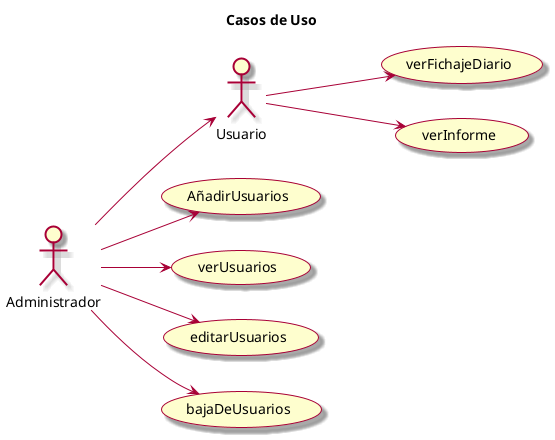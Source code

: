 @startuml Diagrama de CDU

skin rose
left to right direction
title Casos de Uso

Usuario --> (verFichajeDiario)
Usuario --> (verInforme)


Administrador --> (Usuario)
Administrador --> (AñadirUsuarios)
Administrador --> (verUsuarios)
Administrador --> (editarUsuarios)
Administrador --> (bajaDeUsuarios)


@enduml
